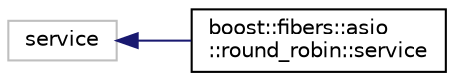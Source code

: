 digraph "Graphical Class Hierarchy"
{
  edge [fontname="Helvetica",fontsize="10",labelfontname="Helvetica",labelfontsize="10"];
  node [fontname="Helvetica",fontsize="10",shape=record];
  rankdir="LR";
  Node1194 [label="service",height=0.2,width=0.4,color="grey75", fillcolor="white", style="filled"];
  Node1194 -> Node0 [dir="back",color="midnightblue",fontsize="10",style="solid",fontname="Helvetica"];
  Node0 [label="boost::fibers::asio\l::round_robin::service",height=0.2,width=0.4,color="black", fillcolor="white", style="filled",URL="$structboost_1_1fibers_1_1asio_1_1round__robin_1_1service.html"];
}
